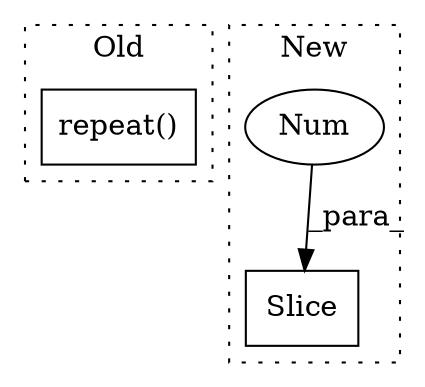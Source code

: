 digraph G {
subgraph cluster0 {
1 [label="repeat()" a="75" s="4422" l="42" shape="box"];
label = "Old";
style="dotted";
}
subgraph cluster1 {
2 [label="Slice" a="80" s="5120" l="1" shape="box"];
3 [label="Num" a="76" s="5120" l="1" shape="ellipse"];
label = "New";
style="dotted";
}
3 -> 2 [label="_para_"];
}